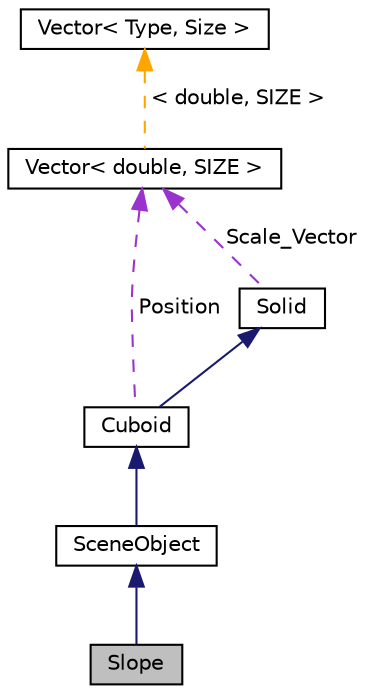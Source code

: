 digraph "Slope"
{
 // LATEX_PDF_SIZE
  edge [fontname="Helvetica",fontsize="10",labelfontname="Helvetica",labelfontsize="10"];
  node [fontname="Helvetica",fontsize="10",shape=record];
  Node1 [label="Slope",height=0.2,width=0.4,color="black", fillcolor="grey75", style="filled", fontcolor="black",tooltip="Modeluje pojęcie gory z grania."];
  Node2 -> Node1 [dir="back",color="midnightblue",fontsize="10",style="solid",fontname="Helvetica"];
  Node2 [label="SceneObject",height=0.2,width=0.4,color="black", fillcolor="white", style="filled",URL="$class_scene_object.html",tooltip=" "];
  Node3 -> Node2 [dir="back",color="midnightblue",fontsize="10",style="solid",fontname="Helvetica"];
  Node3 [label="Cuboid",height=0.2,width=0.4,color="black", fillcolor="white", style="filled",URL="$class_cuboid.html",tooltip="Modeluje pojęcie prostopadłościanu (będącym w tym programie korpusem dronu)"];
  Node4 -> Node3 [dir="back",color="midnightblue",fontsize="10",style="solid",fontname="Helvetica"];
  Node4 [label="Solid",height=0.2,width=0.4,color="black", fillcolor="white", style="filled",URL="$class_solid.html",tooltip="Modeluje pojęcie bryły geometycznej."];
  Node5 -> Node4 [dir="back",color="darkorchid3",fontsize="10",style="dashed",label=" Scale_Vector" ,fontname="Helvetica"];
  Node5 [label="Vector\< double, SIZE \>",height=0.2,width=0.4,color="black", fillcolor="white", style="filled",URL="$class_vector.html",tooltip=" "];
  Node6 -> Node5 [dir="back",color="orange",fontsize="10",style="dashed",label=" \< double, SIZE \>" ,fontname="Helvetica"];
  Node6 [label="Vector\< Type, Size \>",height=0.2,width=0.4,color="black", fillcolor="white", style="filled",URL="$class_vector.html",tooltip="Modeluje pojęcie wektora o dowolnym rozmiarze i typie danych, które on zawiera."];
  Node5 -> Node3 [dir="back",color="darkorchid3",fontsize="10",style="dashed",label=" Position" ,fontname="Helvetica"];
}
